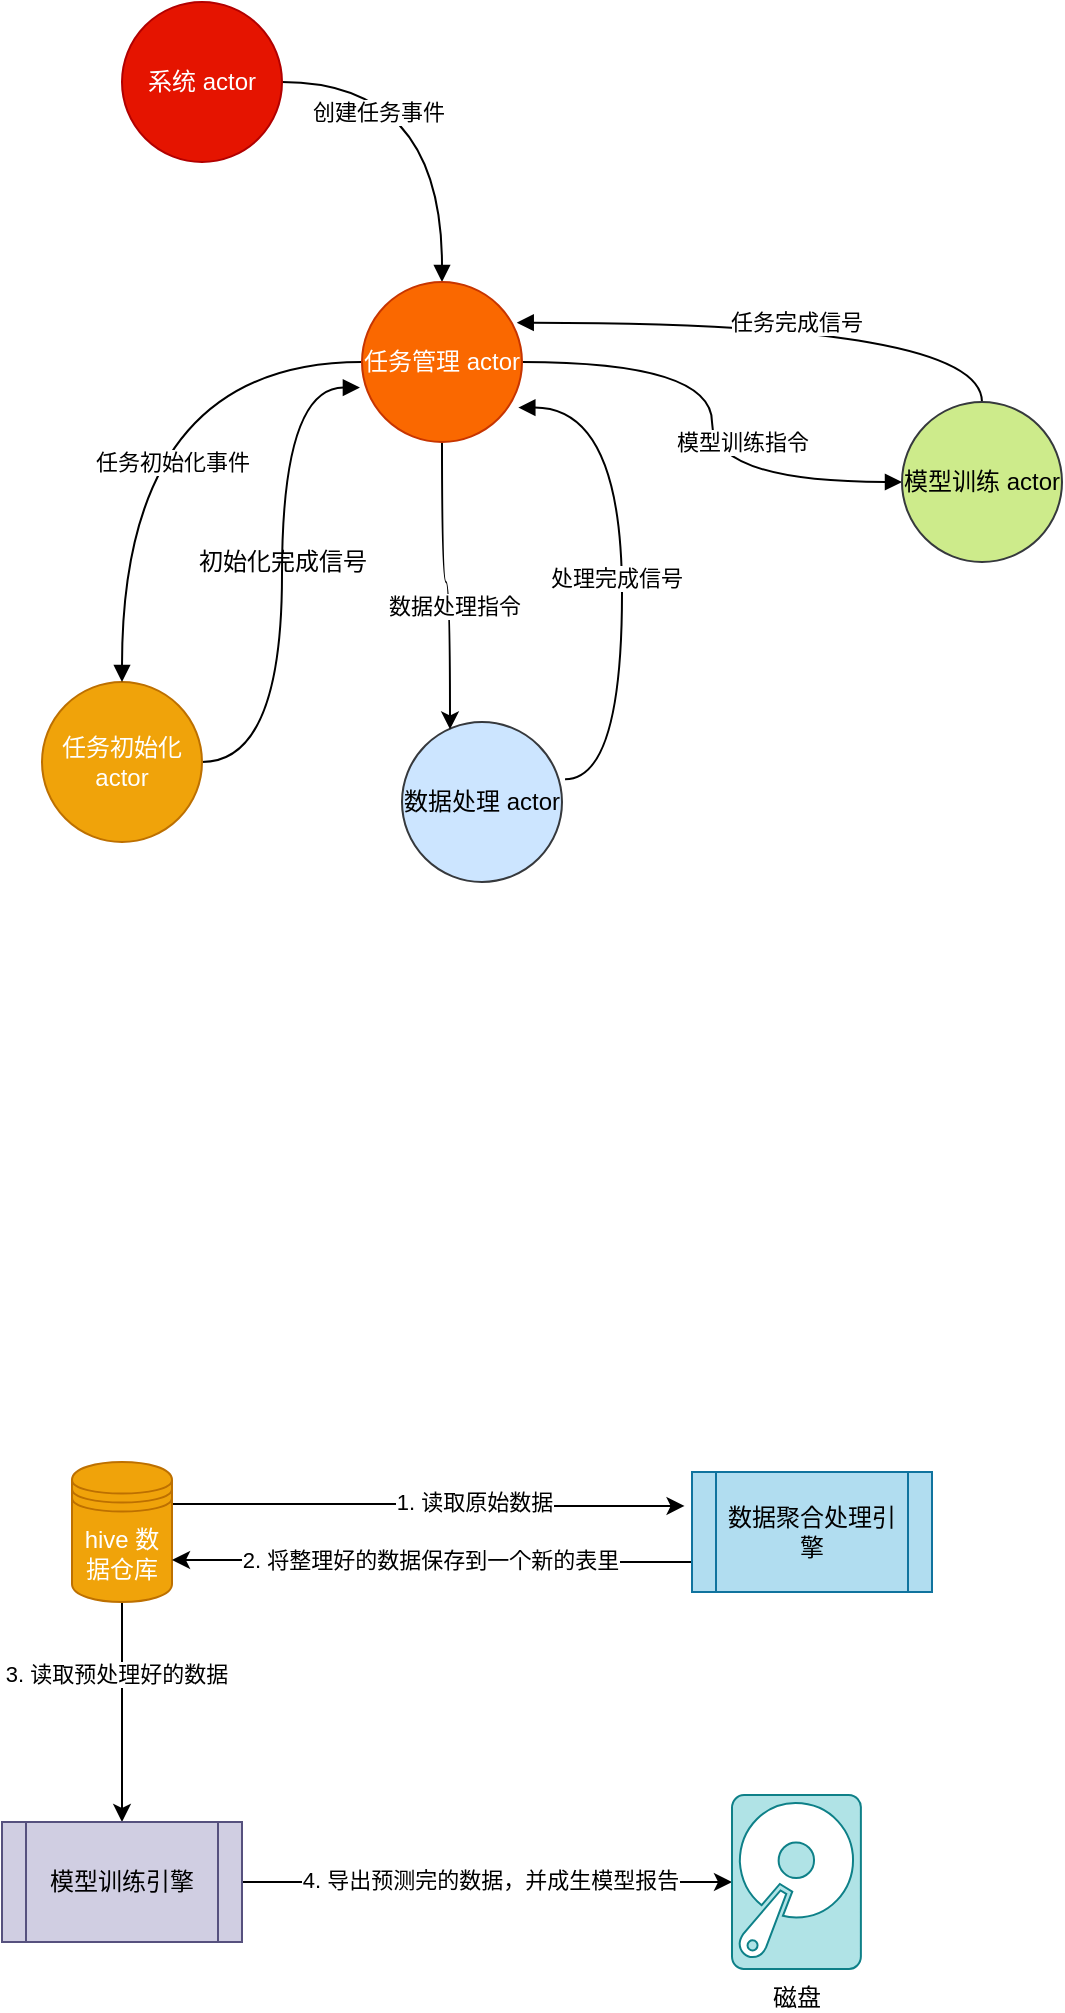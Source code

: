 <mxfile version="13.10.4" type="github">
  <diagram id="2uksuskUjcyCOV56l4W4" name="Page-1">
    <mxGraphModel dx="1021" dy="643" grid="1" gridSize="10" guides="1" tooltips="1" connect="1" arrows="1" fold="1" page="1" pageScale="1" pageWidth="827" pageHeight="1169" math="0" shadow="0">
      <root>
        <mxCell id="0" />
        <mxCell id="1" parent="0" />
        <mxCell id="XnlGGl6RaYM0I0zMV1Qg-10" value="" style="edgeStyle=orthogonalEdgeStyle;rounded=0;orthogonalLoop=1;jettySize=auto;html=1;entryX=-0.031;entryY=0.283;entryDx=0;entryDy=0;entryPerimeter=0;exitX=1;exitY=0.3;exitDx=0;exitDy=0;" parent="1" source="XnlGGl6RaYM0I0zMV1Qg-8" target="XnlGGl6RaYM0I0zMV1Qg-9" edge="1">
          <mxGeometry relative="1" as="geometry">
            <mxPoint x="175" y="860" as="sourcePoint" />
            <mxPoint x="335" y="860" as="targetPoint" />
          </mxGeometry>
        </mxCell>
        <mxCell id="XnlGGl6RaYM0I0zMV1Qg-11" value="1. 读取原始数据" style="edgeLabel;html=1;align=center;verticalAlign=middle;resizable=0;points=[];" parent="XnlGGl6RaYM0I0zMV1Qg-10" vertex="1" connectable="0">
          <mxGeometry x="0.179" y="2" relative="1" as="geometry">
            <mxPoint as="offset" />
          </mxGeometry>
        </mxCell>
        <mxCell id="XnlGGl6RaYM0I0zMV1Qg-15" value="" style="edgeStyle=orthogonalEdgeStyle;rounded=0;orthogonalLoop=1;jettySize=auto;html=1;" parent="1" source="XnlGGl6RaYM0I0zMV1Qg-8" target="XnlGGl6RaYM0I0zMV1Qg-14" edge="1">
          <mxGeometry relative="1" as="geometry" />
        </mxCell>
        <mxCell id="XnlGGl6RaYM0I0zMV1Qg-16" value="3. 读取预处理好的数据" style="edgeLabel;html=1;align=center;verticalAlign=middle;resizable=0;points=[];" parent="XnlGGl6RaYM0I0zMV1Qg-15" vertex="1" connectable="0">
          <mxGeometry x="-0.345" y="-3" relative="1" as="geometry">
            <mxPoint as="offset" />
          </mxGeometry>
        </mxCell>
        <mxCell id="XnlGGl6RaYM0I0zMV1Qg-8" value="hive 数据仓库" style="shape=datastore;whiteSpace=wrap;html=1;fillColor=#f0a30a;strokeColor=#BD7000;fontColor=#ffffff;" parent="1" vertex="1">
          <mxGeometry x="115" y="840" width="50" height="70" as="geometry" />
        </mxCell>
        <mxCell id="XnlGGl6RaYM0I0zMV1Qg-12" style="edgeStyle=orthogonalEdgeStyle;rounded=0;orthogonalLoop=1;jettySize=auto;html=1;entryX=1;entryY=0.7;entryDx=0;entryDy=0;exitX=0;exitY=0.75;exitDx=0;exitDy=0;" parent="1" source="XnlGGl6RaYM0I0zMV1Qg-9" target="XnlGGl6RaYM0I0zMV1Qg-8" edge="1">
          <mxGeometry relative="1" as="geometry" />
        </mxCell>
        <mxCell id="XnlGGl6RaYM0I0zMV1Qg-13" value="2. 将整理好的数据保存到一个新的表里" style="edgeLabel;html=1;align=center;verticalAlign=middle;resizable=0;points=[];" parent="XnlGGl6RaYM0I0zMV1Qg-12" vertex="1" connectable="0">
          <mxGeometry x="0.013" relative="1" as="geometry">
            <mxPoint as="offset" />
          </mxGeometry>
        </mxCell>
        <mxCell id="XnlGGl6RaYM0I0zMV1Qg-9" value="数据聚合处理引擎" style="shape=process;whiteSpace=wrap;html=1;backgroundOutline=1;fillColor=#b1ddf0;strokeColor=#10739e;" parent="1" vertex="1">
          <mxGeometry x="425" y="845" width="120" height="60" as="geometry" />
        </mxCell>
        <mxCell id="XnlGGl6RaYM0I0zMV1Qg-18" style="edgeStyle=orthogonalEdgeStyle;rounded=0;orthogonalLoop=1;jettySize=auto;html=1;" parent="1" source="XnlGGl6RaYM0I0zMV1Qg-14" target="XnlGGl6RaYM0I0zMV1Qg-17" edge="1">
          <mxGeometry relative="1" as="geometry">
            <mxPoint x="375" y="1050" as="targetPoint" />
          </mxGeometry>
        </mxCell>
        <mxCell id="XnlGGl6RaYM0I0zMV1Qg-20" value="4. 导出预测完的数据，并成生模型报告" style="edgeLabel;html=1;align=center;verticalAlign=middle;resizable=0;points=[];" parent="XnlGGl6RaYM0I0zMV1Qg-18" vertex="1" connectable="0">
          <mxGeometry x="-0.2" y="1" relative="1" as="geometry">
            <mxPoint x="26" as="offset" />
          </mxGeometry>
        </mxCell>
        <mxCell id="XnlGGl6RaYM0I0zMV1Qg-14" value="模型训练引擎" style="shape=process;whiteSpace=wrap;html=1;backgroundOutline=1;fillColor=#d0cee2;strokeColor=#56517e;" parent="1" vertex="1">
          <mxGeometry x="80" y="1020" width="120" height="60" as="geometry" />
        </mxCell>
        <mxCell id="XnlGGl6RaYM0I0zMV1Qg-17" value="磁盘" style="pointerEvents=1;shadow=0;dashed=0;html=1;strokeColor=#0e8088;fillColor=#b0e3e6;labelPosition=center;verticalLabelPosition=bottom;verticalAlign=top;outlineConnect=0;align=center;shape=mxgraph.office.devices.hard_disk;" parent="1" vertex="1">
          <mxGeometry x="445" y="1006.5" width="64.44" height="87" as="geometry" />
        </mxCell>
        <mxCell id="WyOAqSTFjCjV2PNZ89e4-14" style="edgeStyle=orthogonalEdgeStyle;curved=1;rounded=0;orthogonalLoop=1;jettySize=auto;html=1;startArrow=none;startFill=0;endArrow=block;endFill=1;" edge="1" parent="1" source="3dHuF4zZTyBza_CA0FRg-1" target="3dHuF4zZTyBza_CA0FRg-5">
          <mxGeometry relative="1" as="geometry" />
        </mxCell>
        <mxCell id="WyOAqSTFjCjV2PNZ89e4-15" value="创建任务事件" style="edgeLabel;html=1;align=center;verticalAlign=middle;resizable=0;points=[];" vertex="1" connectable="0" parent="WyOAqSTFjCjV2PNZ89e4-14">
          <mxGeometry x="-0.465" y="-14" relative="1" as="geometry">
            <mxPoint y="1" as="offset" />
          </mxGeometry>
        </mxCell>
        <mxCell id="3dHuF4zZTyBza_CA0FRg-1" value="系统 actor" style="ellipse;whiteSpace=wrap;html=1;aspect=fixed;fillColor=#e51400;strokeColor=#B20000;fontColor=#ffffff;" parent="1" vertex="1">
          <mxGeometry x="140" y="110" width="80" height="80" as="geometry" />
        </mxCell>
        <mxCell id="WyOAqSTFjCjV2PNZ89e4-5" style="edgeStyle=orthogonalEdgeStyle;curved=1;rounded=0;orthogonalLoop=1;jettySize=auto;html=1;entryX=-0.013;entryY=0.66;entryDx=0;entryDy=0;entryPerimeter=0;startArrow=none;startFill=0;endArrow=block;endFill=1;" edge="1" parent="1" source="3dHuF4zZTyBza_CA0FRg-2" target="3dHuF4zZTyBza_CA0FRg-5">
          <mxGeometry relative="1" as="geometry" />
        </mxCell>
        <mxCell id="3dHuF4zZTyBza_CA0FRg-2" value="任务初始化 actor" style="ellipse;whiteSpace=wrap;html=1;aspect=fixed;fillColor=#f0a30a;strokeColor=#BD7000;fontColor=#ffffff;" parent="1" vertex="1">
          <mxGeometry x="100" y="450" width="80" height="80" as="geometry" />
        </mxCell>
        <mxCell id="WyOAqSTFjCjV2PNZ89e4-9" style="edgeStyle=orthogonalEdgeStyle;curved=1;rounded=0;orthogonalLoop=1;jettySize=auto;html=1;entryX=0.977;entryY=0.785;entryDx=0;entryDy=0;entryPerimeter=0;startArrow=none;startFill=0;endArrow=block;endFill=1;exitX=1.019;exitY=0.358;exitDx=0;exitDy=0;exitPerimeter=0;" edge="1" parent="1" source="3dHuF4zZTyBza_CA0FRg-3" target="3dHuF4zZTyBza_CA0FRg-5">
          <mxGeometry relative="1" as="geometry">
            <Array as="points">
              <mxPoint x="390" y="499" />
              <mxPoint x="390" y="313" />
            </Array>
          </mxGeometry>
        </mxCell>
        <mxCell id="WyOAqSTFjCjV2PNZ89e4-10" value="处理完成信号" style="edgeLabel;html=1;align=center;verticalAlign=middle;resizable=0;points=[];" vertex="1" connectable="0" parent="WyOAqSTFjCjV2PNZ89e4-9">
          <mxGeometry x="-0.029" y="3" relative="1" as="geometry">
            <mxPoint as="offset" />
          </mxGeometry>
        </mxCell>
        <mxCell id="3dHuF4zZTyBza_CA0FRg-3" value="数据处理 actor" style="ellipse;whiteSpace=wrap;html=1;aspect=fixed;fillColor=#cce5ff;strokeColor=#36393d;" parent="1" vertex="1">
          <mxGeometry x="280" y="470" width="80" height="80" as="geometry" />
        </mxCell>
        <mxCell id="3dHuF4zZTyBza_CA0FRg-17" style="edgeStyle=orthogonalEdgeStyle;curved=1;rounded=0;orthogonalLoop=1;jettySize=auto;html=1;entryX=0.967;entryY=0.254;entryDx=0;entryDy=0;startArrow=none;startFill=0;endArrow=block;endFill=1;exitX=0.5;exitY=0;exitDx=0;exitDy=0;entryPerimeter=0;" parent="1" source="3dHuF4zZTyBza_CA0FRg-4" target="3dHuF4zZTyBza_CA0FRg-5" edge="1">
          <mxGeometry relative="1" as="geometry" />
        </mxCell>
        <mxCell id="3dHuF4zZTyBza_CA0FRg-18" value="任务完成信号" style="edgeLabel;html=1;align=center;verticalAlign=middle;resizable=0;points=[];" parent="3dHuF4zZTyBza_CA0FRg-17" vertex="1" connectable="0">
          <mxGeometry x="-0.076" y="-10" relative="1" as="geometry">
            <mxPoint x="-6.61" y="9.67" as="offset" />
          </mxGeometry>
        </mxCell>
        <mxCell id="WyOAqSTFjCjV2PNZ89e4-11" style="edgeStyle=orthogonalEdgeStyle;curved=1;rounded=0;orthogonalLoop=1;jettySize=auto;html=1;entryX=1;entryY=0.5;entryDx=0;entryDy=0;startArrow=block;startFill=1;endArrow=none;endFill=0;" edge="1" parent="1" source="3dHuF4zZTyBza_CA0FRg-4" target="3dHuF4zZTyBza_CA0FRg-5">
          <mxGeometry relative="1" as="geometry" />
        </mxCell>
        <mxCell id="3dHuF4zZTyBza_CA0FRg-4" value="模型训练 actor" style="ellipse;whiteSpace=wrap;html=1;aspect=fixed;fillColor=#cdeb8b;strokeColor=#36393d;" parent="1" vertex="1">
          <mxGeometry x="530" y="310" width="80" height="80" as="geometry" />
        </mxCell>
        <mxCell id="WyOAqSTFjCjV2PNZ89e4-1" style="edgeStyle=orthogonalEdgeStyle;rounded=0;orthogonalLoop=1;jettySize=auto;html=1;entryX=0.3;entryY=0.046;entryDx=0;entryDy=0;entryPerimeter=0;curved=1;" edge="1" parent="1" source="3dHuF4zZTyBza_CA0FRg-5" target="3dHuF4zZTyBza_CA0FRg-3">
          <mxGeometry relative="1" as="geometry" />
        </mxCell>
        <mxCell id="WyOAqSTFjCjV2PNZ89e4-2" value="数据处理指令" style="edgeLabel;html=1;align=center;verticalAlign=middle;resizable=0;points=[];" vertex="1" connectable="0" parent="WyOAqSTFjCjV2PNZ89e4-1">
          <mxGeometry x="0.155" y="2" relative="1" as="geometry">
            <mxPoint as="offset" />
          </mxGeometry>
        </mxCell>
        <mxCell id="WyOAqSTFjCjV2PNZ89e4-3" style="edgeStyle=orthogonalEdgeStyle;curved=1;rounded=0;orthogonalLoop=1;jettySize=auto;html=1;entryX=0.5;entryY=0;entryDx=0;entryDy=0;startArrow=none;startFill=0;endArrow=block;endFill=1;" edge="1" parent="1" source="3dHuF4zZTyBza_CA0FRg-5" target="3dHuF4zZTyBza_CA0FRg-2">
          <mxGeometry relative="1" as="geometry" />
        </mxCell>
        <mxCell id="WyOAqSTFjCjV2PNZ89e4-4" value="任务初始化事件" style="edgeLabel;html=1;align=center;verticalAlign=middle;resizable=0;points=[];" vertex="1" connectable="0" parent="WyOAqSTFjCjV2PNZ89e4-3">
          <mxGeometry x="0.33" y="14" relative="1" as="geometry">
            <mxPoint x="11" y="-15.83" as="offset" />
          </mxGeometry>
        </mxCell>
        <mxCell id="3dHuF4zZTyBza_CA0FRg-5" value="任务管理 actor" style="ellipse;whiteSpace=wrap;html=1;aspect=fixed;fillColor=#fa6800;strokeColor=#C73500;fontColor=#ffffff;" parent="1" vertex="1">
          <mxGeometry x="260" y="250" width="80" height="80" as="geometry" />
        </mxCell>
        <mxCell id="WyOAqSTFjCjV2PNZ89e4-6" value="初始化完成信号" style="text;html=1;align=center;verticalAlign=middle;resizable=0;points=[];autosize=1;" vertex="1" parent="1">
          <mxGeometry x="170" y="380" width="100" height="20" as="geometry" />
        </mxCell>
        <mxCell id="WyOAqSTFjCjV2PNZ89e4-13" value="模型训练指令" style="edgeLabel;html=1;align=center;verticalAlign=middle;resizable=0;points=[];" vertex="1" connectable="0" parent="1">
          <mxGeometry x="450.004" y="329.998" as="geometry" />
        </mxCell>
      </root>
    </mxGraphModel>
  </diagram>
</mxfile>
